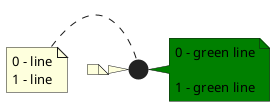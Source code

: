 @startuml Notes
note left        
0 - line
1 - line
end note
note right #green
0 - green line

1 - green line
endnote
note left
end note
@enduml